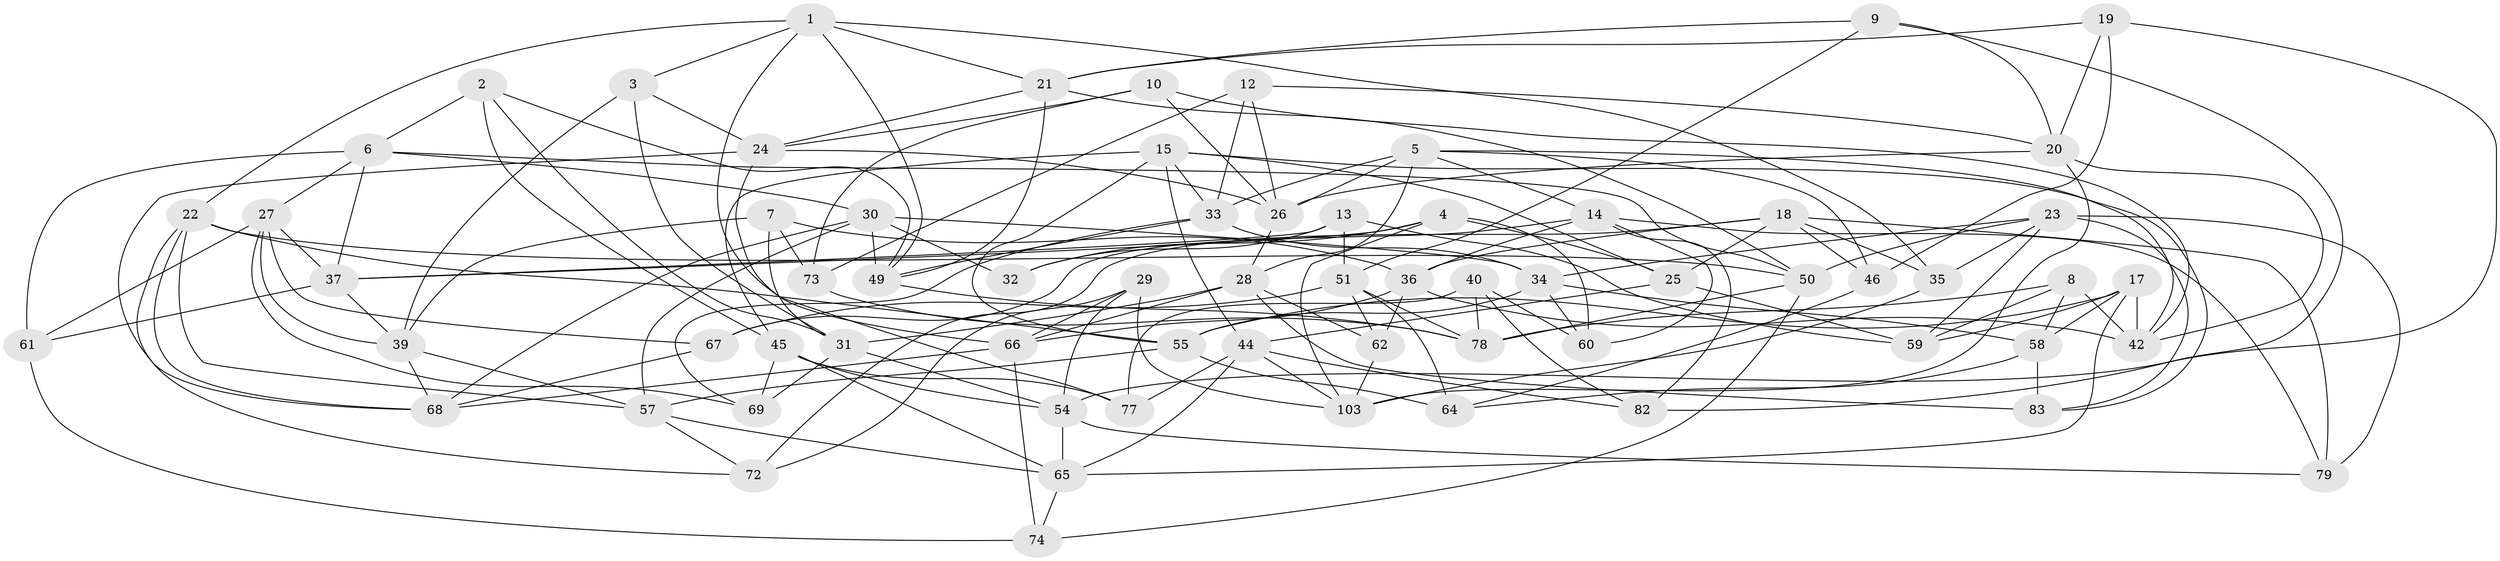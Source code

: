 // Generated by graph-tools (version 1.1) at 2025/52/02/27/25 19:52:31]
// undirected, 67 vertices, 171 edges
graph export_dot {
graph [start="1"]
  node [color=gray90,style=filled];
  1 [super="+11"];
  2;
  3;
  4 [super="+38"];
  5 [super="+43"];
  6 [super="+16"];
  7;
  8;
  9;
  10;
  12;
  13;
  14 [super="+101"];
  15 [super="+99"];
  17 [super="+48"];
  18 [super="+47"];
  19;
  20 [super="+97"];
  21 [super="+84"];
  22 [super="+86"];
  23 [super="+104"];
  24 [super="+41"];
  25 [super="+98"];
  26 [super="+63"];
  27 [super="+96"];
  28 [super="+91"];
  29;
  30 [super="+53"];
  31 [super="+106"];
  32;
  33 [super="+56"];
  34 [super="+102"];
  35;
  36 [super="+95"];
  37 [super="+80"];
  39 [super="+76"];
  40;
  42 [super="+87"];
  44 [super="+71"];
  45 [super="+89"];
  46;
  49 [super="+75"];
  50 [super="+52"];
  51 [super="+107"];
  54 [super="+81"];
  55 [super="+94"];
  57 [super="+93"];
  58 [super="+92"];
  59 [super="+85"];
  60;
  61;
  62;
  64;
  65 [super="+100"];
  66 [super="+88"];
  67;
  68 [super="+70"];
  69;
  72;
  73;
  74;
  77;
  78 [super="+90"];
  79;
  82;
  83;
  103 [super="+105"];
  1 -- 35;
  1 -- 3;
  1 -- 21;
  1 -- 22;
  1 -- 66;
  1 -- 49;
  2 -- 49;
  2 -- 45;
  2 -- 31;
  2 -- 6;
  3 -- 31;
  3 -- 24;
  3 -- 39;
  4 -- 60;
  4 -- 32 [weight=2];
  4 -- 37;
  4 -- 103;
  4 -- 25;
  5 -- 46;
  5 -- 14;
  5 -- 26;
  5 -- 28;
  5 -- 33;
  5 -- 42;
  6 -- 50;
  6 -- 37;
  6 -- 61;
  6 -- 27;
  6 -- 30;
  7 -- 73;
  7 -- 39;
  7 -- 31;
  7 -- 36;
  8 -- 78;
  8 -- 58;
  8 -- 59;
  8 -- 42;
  9 -- 82;
  9 -- 51;
  9 -- 21;
  9 -- 20;
  10 -- 26;
  10 -- 73;
  10 -- 42;
  10 -- 24;
  12 -- 73;
  12 -- 33;
  12 -- 26;
  12 -- 20;
  13 -- 59;
  13 -- 32;
  13 -- 37;
  13 -- 51;
  14 -- 36;
  14 -- 79;
  14 -- 60;
  14 -- 82;
  14 -- 67;
  15 -- 55;
  15 -- 33;
  15 -- 83;
  15 -- 44;
  15 -- 45;
  15 -- 25;
  17 -- 58 [weight=2];
  17 -- 55;
  17 -- 65;
  17 -- 59;
  17 -- 42;
  18 -- 35;
  18 -- 25;
  18 -- 72;
  18 -- 36;
  18 -- 46;
  18 -- 79;
  19 -- 46;
  19 -- 21;
  19 -- 20;
  19 -- 54;
  20 -- 42;
  20 -- 26;
  20 -- 103;
  21 -- 24;
  21 -- 49;
  21 -- 50;
  22 -- 50;
  22 -- 57;
  22 -- 72;
  22 -- 68;
  22 -- 55;
  23 -- 34;
  23 -- 50;
  23 -- 59;
  23 -- 35;
  23 -- 83;
  23 -- 79;
  24 -- 68;
  24 -- 77;
  24 -- 26;
  25 -- 59 [weight=2];
  25 -- 44;
  26 -- 28;
  27 -- 61;
  27 -- 37;
  27 -- 67;
  27 -- 69;
  27 -- 39;
  28 -- 62;
  28 -- 31;
  28 -- 66;
  28 -- 83;
  29 -- 103;
  29 -- 66;
  29 -- 72;
  29 -- 54;
  30 -- 34;
  30 -- 68;
  30 -- 32;
  30 -- 49;
  30 -- 57;
  31 -- 69;
  31 -- 54;
  33 -- 34;
  33 -- 69;
  33 -- 49;
  34 -- 60;
  34 -- 58;
  34 -- 55;
  35 -- 103;
  36 -- 62;
  36 -- 42;
  36 -- 66;
  37 -- 61;
  37 -- 39;
  39 -- 57;
  39 -- 68;
  40 -- 60;
  40 -- 82;
  40 -- 77;
  40 -- 78;
  44 -- 82;
  44 -- 65;
  44 -- 77;
  44 -- 103;
  45 -- 69;
  45 -- 65;
  45 -- 77;
  45 -- 54;
  46 -- 64;
  49 -- 78;
  50 -- 74;
  50 -- 78;
  51 -- 64;
  51 -- 67;
  51 -- 78;
  51 -- 62;
  54 -- 79;
  54 -- 65;
  55 -- 57;
  55 -- 64;
  57 -- 65;
  57 -- 72;
  58 -- 83;
  58 -- 64;
  61 -- 74;
  62 -- 103;
  65 -- 74;
  66 -- 68;
  66 -- 74;
  67 -- 68;
  73 -- 78;
}
